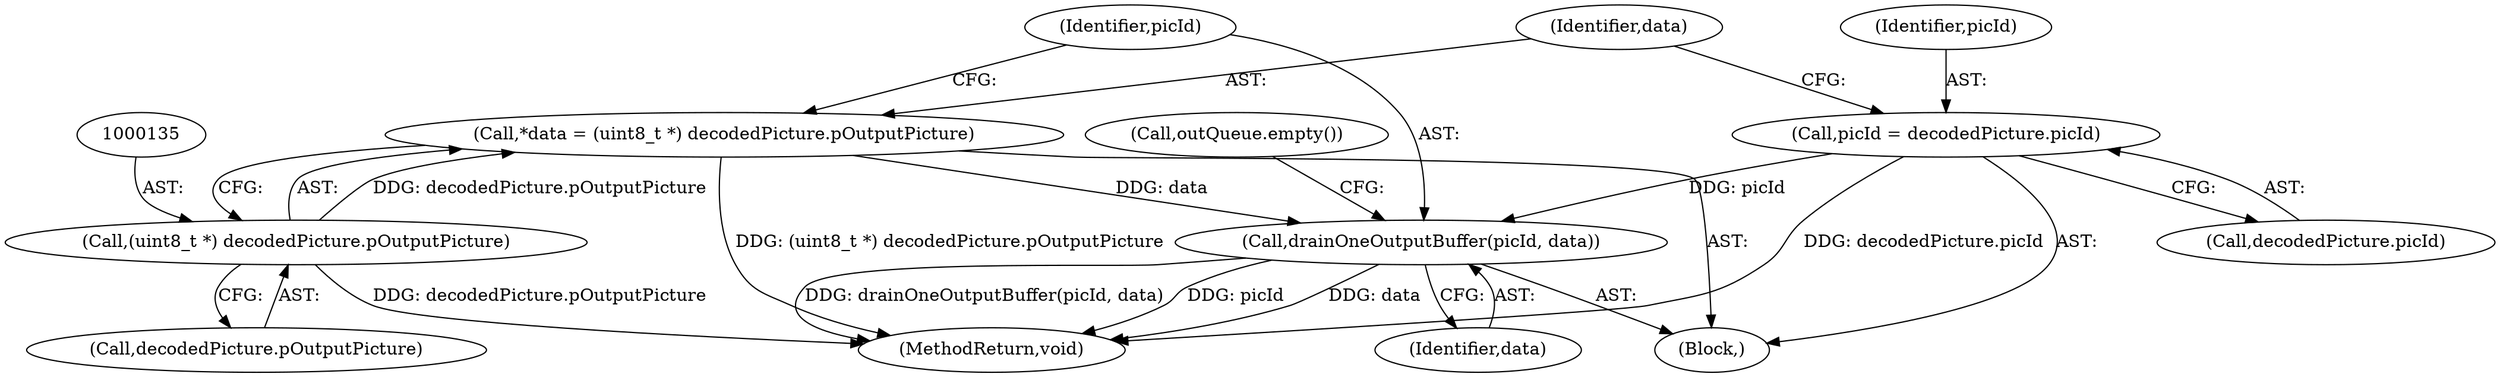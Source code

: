 digraph "1_Android_d2f47191538837e796e2b10c1ff7e1ee35f6e0ab_0@pointer" {
"1000139" [label="(Call,drainOneOutputBuffer(picId, data))"];
"1000126" [label="(Call,picId = decodedPicture.picId)"];
"1000132" [label="(Call,*data = (uint8_t *) decodedPicture.pOutputPicture)"];
"1000134" [label="(Call,(uint8_t *) decodedPicture.pOutputPicture)"];
"1000116" [label="(Call,outQueue.empty())"];
"1000189" [label="(MethodReturn,void)"];
"1000126" [label="(Call,picId = decodedPicture.picId)"];
"1000124" [label="(Block,)"];
"1000133" [label="(Identifier,data)"];
"1000134" [label="(Call,(uint8_t *) decodedPicture.pOutputPicture)"];
"1000139" [label="(Call,drainOneOutputBuffer(picId, data))"];
"1000127" [label="(Identifier,picId)"];
"1000132" [label="(Call,*data = (uint8_t *) decodedPicture.pOutputPicture)"];
"1000136" [label="(Call,decodedPicture.pOutputPicture)"];
"1000141" [label="(Identifier,data)"];
"1000140" [label="(Identifier,picId)"];
"1000128" [label="(Call,decodedPicture.picId)"];
"1000139" -> "1000124"  [label="AST: "];
"1000139" -> "1000141"  [label="CFG: "];
"1000140" -> "1000139"  [label="AST: "];
"1000141" -> "1000139"  [label="AST: "];
"1000116" -> "1000139"  [label="CFG: "];
"1000139" -> "1000189"  [label="DDG: data"];
"1000139" -> "1000189"  [label="DDG: drainOneOutputBuffer(picId, data)"];
"1000139" -> "1000189"  [label="DDG: picId"];
"1000126" -> "1000139"  [label="DDG: picId"];
"1000132" -> "1000139"  [label="DDG: data"];
"1000126" -> "1000124"  [label="AST: "];
"1000126" -> "1000128"  [label="CFG: "];
"1000127" -> "1000126"  [label="AST: "];
"1000128" -> "1000126"  [label="AST: "];
"1000133" -> "1000126"  [label="CFG: "];
"1000126" -> "1000189"  [label="DDG: decodedPicture.picId"];
"1000132" -> "1000124"  [label="AST: "];
"1000132" -> "1000134"  [label="CFG: "];
"1000133" -> "1000132"  [label="AST: "];
"1000134" -> "1000132"  [label="AST: "];
"1000140" -> "1000132"  [label="CFG: "];
"1000132" -> "1000189"  [label="DDG: (uint8_t *) decodedPicture.pOutputPicture"];
"1000134" -> "1000132"  [label="DDG: decodedPicture.pOutputPicture"];
"1000134" -> "1000136"  [label="CFG: "];
"1000135" -> "1000134"  [label="AST: "];
"1000136" -> "1000134"  [label="AST: "];
"1000134" -> "1000189"  [label="DDG: decodedPicture.pOutputPicture"];
}
